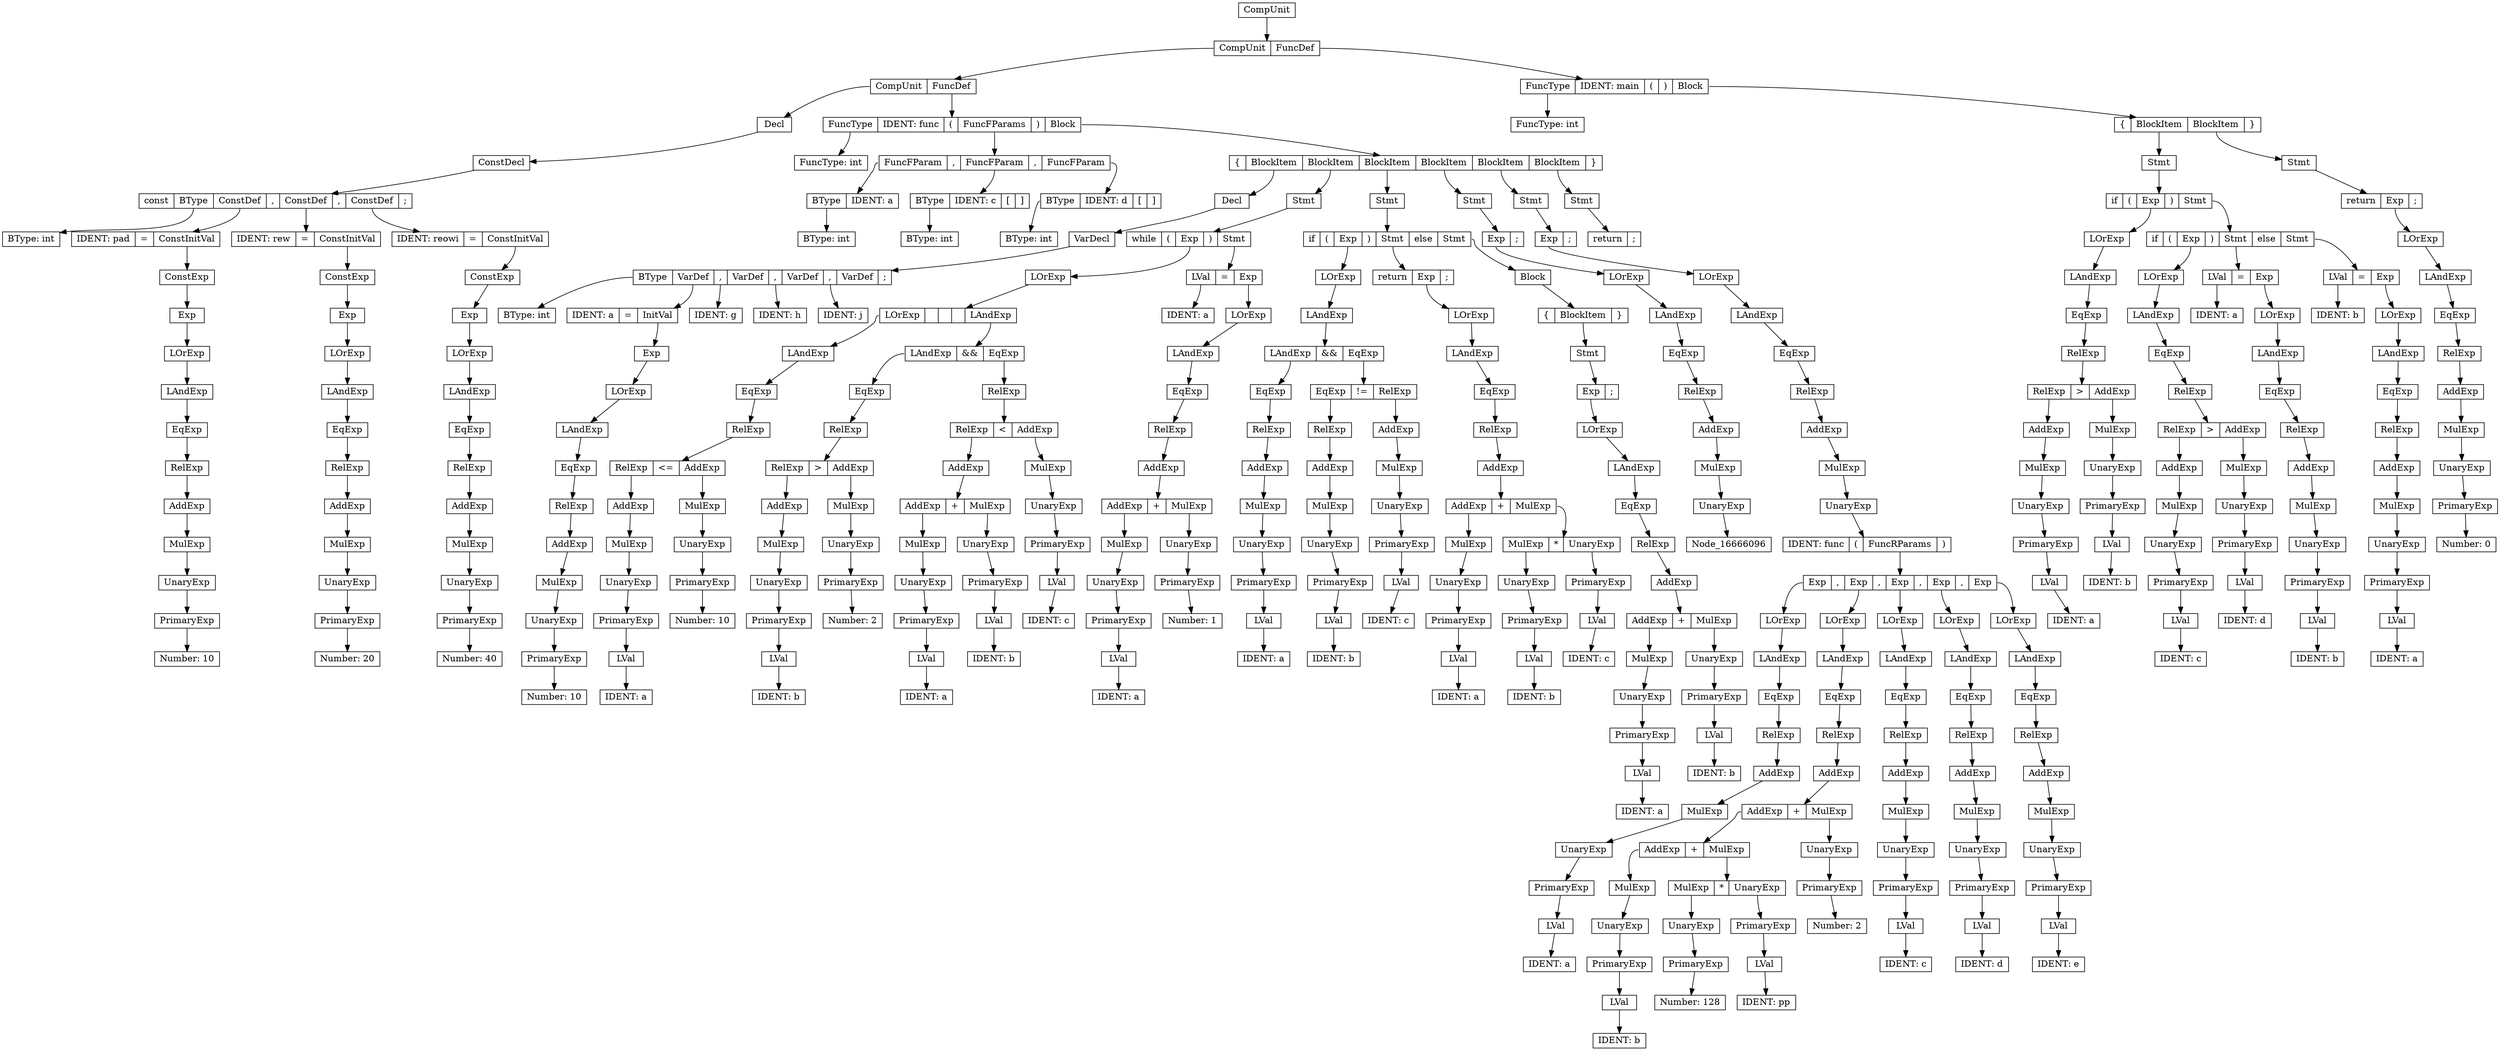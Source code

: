 digraph G {
node [shape = record,height=.1]
node0[label = "<f0> CompUnit"];
"node0":f0 ->"Node_16672992";
Node_16672992[label="<f0> CompUnit | <f1> FuncDef"];
Node_16671840[label="<f0> CompUnit | <f1> FuncDef"];
Node_16652944[label="<f0> Decl"];
Node_16653888[label="<f0> ConstDecl"];
Node_16651168[label="<f0> const | <f1> BType | <f2> ConstDef | <f3> , | <f4> ConstDef | <f5> , | <f6> ConstDef | <f7> ;"];
Node_16651120 [label="BType: int"];
"Node_16651168":f1 ->"Node_16651120";
Node_16651984[label="<f0> IDENT: pad | <f1> = | <f2> ConstInitVal"];
Node_16651920[label="<f0> ConstExp"];
Node_16651888[label="<f0> Exp"];
Node_16651856[label="<f0> LOrExp"];
Node_16651776[label="<f0> LAndExp"];
Node_16651696[label="<f0> EqExp"];
Node_16651616[label="<f0> RelExp"];
Node_16651536[label="<f0> AddExp"];
Node_16651456[label="<f0> MulExp"];
Node_16651376[label="<f0> UnaryExp"];
Node_16651264[label="<f0> PrimaryExp"];
Node_16651216[label="<f0> Number: 10"];
"Node_16651264":f0 ->"Node_16651216";
"Node_16651376":f0 ->"Node_16651264";
"Node_16651456":f0 ->"Node_16651376";
"Node_16651536":f0 ->"Node_16651456";
"Node_16651616":f0 ->"Node_16651536";
"Node_16651696":f0 ->"Node_16651616";
"Node_16651776":f0 ->"Node_16651696";
"Node_16651856":f0 ->"Node_16651776";
"Node_16651888":f0 ->"Node_16651856";
"Node_16651920":f0 ->"Node_16651888";
"Node_16651984":f2 ->"Node_16651920";
"Node_16651168":f2 ->"Node_16651984";
Node_16652864[label="<f0> IDENT: rew | <f1> = | <f2> ConstInitVal"];
Node_16652800[label="<f0> ConstExp"];
Node_16652768[label="<f0> Exp"];
Node_16652736[label="<f0> LOrExp"];
Node_16652656[label="<f0> LAndExp"];
Node_16652576[label="<f0> EqExp"];
Node_16652496[label="<f0> RelExp"];
Node_16652416[label="<f0> AddExp"];
Node_16652336[label="<f0> MulExp"];
Node_16652256[label="<f0> UnaryExp"];
Node_16652144[label="<f0> PrimaryExp"];
Node_16652096[label="<f0> Number: 20"];
"Node_16652144":f0 ->"Node_16652096";
"Node_16652256":f0 ->"Node_16652144";
"Node_16652336":f0 ->"Node_16652256";
"Node_16652416":f0 ->"Node_16652336";
"Node_16652496":f0 ->"Node_16652416";
"Node_16652576":f0 ->"Node_16652496";
"Node_16652656":f0 ->"Node_16652576";
"Node_16652736":f0 ->"Node_16652656";
"Node_16652768":f0 ->"Node_16652736";
"Node_16652800":f0 ->"Node_16652768";
"Node_16652864":f2 ->"Node_16652800";
"Node_16651168":f4 ->"Node_16652864";
Node_16653728[label="<f0> IDENT: reowi | <f1> = | <f2> ConstInitVal"];
Node_16653664[label="<f0> ConstExp"];
Node_16653632[label="<f0> Exp"];
Node_16652064[label="<f0> LOrExp"];
Node_16653552[label="<f0> LAndExp"];
Node_16653472[label="<f0> EqExp"];
Node_16653392[label="<f0> RelExp"];
Node_16653312[label="<f0> AddExp"];
Node_16653232[label="<f0> MulExp"];
Node_16653152[label="<f0> UnaryExp"];
Node_16653040[label="<f0> PrimaryExp"];
Node_16652992[label="<f0> Number: 40"];
"Node_16653040":f0 ->"Node_16652992";
"Node_16653152":f0 ->"Node_16653040";
"Node_16653232":f0 ->"Node_16653152";
"Node_16653312":f0 ->"Node_16653232";
"Node_16653392":f0 ->"Node_16653312";
"Node_16653472":f0 ->"Node_16653392";
"Node_16653552":f0 ->"Node_16653472";
"Node_16652064":f0 ->"Node_16653552";
"Node_16653632":f0 ->"Node_16652064";
"Node_16653664":f0 ->"Node_16653632";
"Node_16653728":f2 ->"Node_16653664";
"Node_16651168":f6 ->"Node_16653728";
"Node_16653888":f0 ->"Node_16651168";
"Node_16652944":f0 ->"Node_16653888";
"Node_16671840":f0 ->"Node_16652944";
Node_16666016[label="<f0> FuncType | <f1> IDENT: func | <f2> ( | <f3> FuncFParams | <f4> ) | <f5> Block"];
Node_16654048 [label="FuncType: int"];
"Node_16666016":f0 ->"Node_16654048";
Node_16654000[label="<f0> FuncFParam | <f1> , | <f2> FuncFParam | <f3> , | <f4> FuncFParam"];
Node_16654192[label="<f0> BType | <f1> IDENT: a"];
Node_16654096 [label="BType: int"];
"Node_16654192":f0 ->"Node_16654096";
"Node_16654000":f0 ->"Node_16654192";
Node_16654368[label="<f0> BType | <f1> IDENT: c | <f2> [ | <f3> ]"];
Node_16654144 [label="BType: int"];
"Node_16654368":f0 ->"Node_16654144";
"Node_16654000":f2 ->"Node_16654368";
Node_16654560[label="<f0> BType | <f1> IDENT: d | <f2> [ | <f3> ]"];
Node_16654464 [label="BType: int"];
"Node_16654560":f0 ->"Node_16654464";
"Node_16654000":f4 ->"Node_16654560";
"Node_16666016":f3 ->"Node_16654000";
Node_16657856[label="<f0> \{ | <f1> BlockItem | <f2> BlockItem | <f3> BlockItem | <f4> BlockItem | <f5> BlockItem | <f6> BlockItem | <f7> \}"];
Node_16655984[label="<f0> Decl"];
Node_16655456[label="<f0> VarDecl"];
Node_16654512[label="<f0> BType | <f1> VarDef | <f3> , | <f4> VarDef | <f5> , | <f6> VarDef | <f7> , | <f8> VarDef | <f9> ;"];
Node_16654320 [label="BType: int"];
"Node_16654512":f0 ->"Node_16654320";
Node_16655360[label="<f0> IDENT: a | <f1> = | <f2> InitVal"];
Node_16655296[label="<f0> Exp"];
Node_16654288[label="<f0> LOrExp"];
Node_16655216[label="<f0> LAndExp"];
Node_16655136[label="<f0> EqExp"];
Node_16655056[label="<f0> RelExp"];
Node_16654976[label="<f0> AddExp"];
Node_16654896[label="<f0> MulExp"];
Node_16654816[label="<f0> UnaryExp"];
Node_16654704[label="<f0> PrimaryExp"];
Node_16654656[label="<f0> Number: 10"];
"Node_16654704":f0 ->"Node_16654656";
"Node_16654816":f0 ->"Node_16654704";
"Node_16654896":f0 ->"Node_16654816";
"Node_16654976":f0 ->"Node_16654896";
"Node_16655056":f0 ->"Node_16654976";
"Node_16655136":f0 ->"Node_16655056";
"Node_16655216":f0 ->"Node_16655136";
"Node_16654288":f0 ->"Node_16655216";
"Node_16655296":f0 ->"Node_16654288";
"Node_16655360":f2 ->"Node_16655296";
"Node_16654512":f1 ->"Node_16655360";
Node_16655488[label="<f0> IDENT: g"];
"Node_16654512":f3 ->"Node_16655488";
Node_16655632[label="<f0> IDENT: h"];
"Node_16654512":f5 ->"Node_16655632";
Node_16655808[label="<f0> IDENT: j"];
"Node_16654512":f7 ->"Node_16655808";
"Node_16655456":f0 ->"Node_16654512";
"Node_16655984":f0 ->"Node_16655456";
"Node_16657856":f1 ->"Node_16655984";
Node_16661040[label="<f0> Stmt"];
Node_16660976[label="<f0> while | <f1> ( | <f2> Exp | <f3> ) | <f4> Stmt"];
Node_16659824[label="<f0> LOrExp"];
Node_16659744[label="<f0> LOrExp | <f1> || | <f2> LAndExp"];
Node_16657056[label="<f0> LAndExp"];
Node_16656976[label="<f0> EqExp"];
Node_16656896[label="<f0> RelExp"];
Node_16656816[label="<f0> RelExp | <f1> \<= | <f2> AddExp"];
Node_16656368[label="<f0> AddExp"];
Node_16656288[label="<f0> MulExp"];
Node_16656208[label="<f0> UnaryExp"];
Node_16656096[label="<f0> PrimaryExp"];
Node_16655584[label="<f0> LVal"];
Node_16655728[label="<f0> IDENT: a"];
"Node_16655584":f0 ->"Node_16655728";
"Node_16656096":f0 ->"Node_16655584";
"Node_16656208":f0 ->"Node_16656096";
"Node_16656288":f0 ->"Node_16656208";
"Node_16656368":f0 ->"Node_16656288";
"Node_16656816":f0 ->"Node_16656368";
Node_16656736[label="<f0> MulExp"];
Node_16656608[label="<f0> UnaryExp"];
Node_16656496[label="<f0> PrimaryExp"];
Node_16656448[label="<f0> Number: 10"];
"Node_16656496":f0 ->"Node_16656448";
"Node_16656608":f0 ->"Node_16656496";
"Node_16656736":f0 ->"Node_16656608";
"Node_16656816":f2 ->"Node_16656736";
"Node_16656896":f0 ->"Node_16656816";
"Node_16656976":f0 ->"Node_16656896";
"Node_16657056":f0 ->"Node_16656976";
"Node_16659744":f0 ->"Node_16657056";
Node_16659664[label="<f0> LAndExp | <f1> && | <f2> EqExp"];
Node_16658144[label="<f0> EqExp"];
Node_16658064[label="<f0> RelExp"];
Node_16657984[label="<f0> RelExp | <f1> \> | <f2> AddExp"];
Node_16657536[label="<f0> AddExp"];
Node_16657456[label="<f0> MulExp"];
Node_16657376[label="<f0> UnaryExp"];
Node_16657264[label="<f0> PrimaryExp"];
Node_16656048[label="<f0> LVal"];
Node_16657184[label="<f0> IDENT: b"];
"Node_16656048":f0 ->"Node_16657184";
"Node_16657264":f0 ->"Node_16656048";
"Node_16657376":f0 ->"Node_16657264";
"Node_16657456":f0 ->"Node_16657376";
"Node_16657536":f0 ->"Node_16657456";
"Node_16657984":f0 ->"Node_16657536";
Node_16657904[label="<f0> MulExp"];
Node_16657776[label="<f0> UnaryExp"];
Node_16657664[label="<f0> PrimaryExp"];
Node_16657616[label="<f0> Number: 2"];
"Node_16657664":f0 ->"Node_16657616";
"Node_16657776":f0 ->"Node_16657664";
"Node_16657904":f0 ->"Node_16657776";
"Node_16657984":f2 ->"Node_16657904";
"Node_16658064":f0 ->"Node_16657984";
"Node_16658144":f0 ->"Node_16658064";
"Node_16659664":f0 ->"Node_16658144";
Node_16659584[label="<f0> RelExp"];
Node_16659504[label="<f0> RelExp | <f1> \< | <f2> AddExp"];
Node_16659072[label="<f0> AddExp"];
Node_16658992[label="<f0> AddExp | <f1> + | <f2> MulExp"];
Node_16658544[label="<f0> MulExp"];
Node_16658464[label="<f0> UnaryExp"];
Node_16658352[label="<f0> PrimaryExp"];
Node_16657136[label="<f0> LVal"];
Node_16658272[label="<f0> IDENT: a"];
"Node_16657136":f0 ->"Node_16658272";
"Node_16658352":f0 ->"Node_16657136";
"Node_16658464":f0 ->"Node_16658352";
"Node_16658544":f0 ->"Node_16658464";
"Node_16658992":f0 ->"Node_16658544";
Node_16658912[label="<f0> UnaryExp"];
Node_16658800[label="<f0> PrimaryExp"];
Node_16658624[label="<f0> LVal"];
Node_16658720[label="<f0> IDENT: b"];
"Node_16658624":f0 ->"Node_16658720";
"Node_16658800":f0 ->"Node_16658624";
"Node_16658912":f0 ->"Node_16658800";
"Node_16658992":f2 ->"Node_16658912";
"Node_16659072":f0 ->"Node_16658992";
"Node_16659504":f0 ->"Node_16659072";
Node_16659424[label="<f0> MulExp"];
Node_16659344[label="<f0> UnaryExp"];
Node_16659232[label="<f0> PrimaryExp"];
Node_16658224[label="<f0> LVal"];
Node_16659152[label="<f0> IDENT: c"];
"Node_16658224":f0 ->"Node_16659152";
"Node_16659232":f0 ->"Node_16658224";
"Node_16659344":f0 ->"Node_16659232";
"Node_16659424":f0 ->"Node_16659344";
"Node_16659504":f2 ->"Node_16659424";
"Node_16659584":f0 ->"Node_16659504";
"Node_16659664":f2 ->"Node_16659584";
"Node_16659744":f2 ->"Node_16659664";
"Node_16659824":f0 ->"Node_16659744";
"Node_16660976":f2 ->"Node_16659824";
Node_16660912[label="<f0> LVal | <f1> = | <f2> Exp"];
Node_16659856[label="<f0> IDENT: a"];
"Node_16660912":f0 ->"Node_16659856";
Node_16660880[label="<f0> LOrExp"];
Node_16660800[label="<f0> LAndExp"];
Node_16660720[label="<f0> EqExp"];
Node_16660640[label="<f0> RelExp"];
Node_16660560[label="<f0> AddExp"];
Node_16660480[label="<f0> AddExp | <f1> + | <f2> MulExp"];
Node_16660208[label="<f0> MulExp"];
Node_16660128[label="<f0> UnaryExp"];
Node_16660016[label="<f0> PrimaryExp"];
Node_16656688[label="<f0> LVal"];
Node_16659936[label="<f0> IDENT: a"];
"Node_16656688":f0 ->"Node_16659936";
"Node_16660016":f0 ->"Node_16656688";
"Node_16660128":f0 ->"Node_16660016";
"Node_16660208":f0 ->"Node_16660128";
"Node_16660480":f0 ->"Node_16660208";
Node_16660400[label="<f0> UnaryExp"];
Node_16660288[label="<f0> PrimaryExp"];
Node_16658672[label="<f0> Number: 1"];
"Node_16660288":f0 ->"Node_16658672";
"Node_16660400":f0 ->"Node_16660288";
"Node_16660480":f2 ->"Node_16660400";
"Node_16660560":f0 ->"Node_16660480";
"Node_16660640":f0 ->"Node_16660560";
"Node_16660720":f0 ->"Node_16660640";
"Node_16660800":f0 ->"Node_16660720";
"Node_16660880":f0 ->"Node_16660800";
"Node_16660912":f2 ->"Node_16660880";
"Node_16660976":f4 ->"Node_16660912";
"Node_16661040":f0 ->"Node_16660976";
"Node_16657856":f2 ->"Node_16661040";
Node_16665824[label="<f0> Stmt"];
Node_16665952[label="<f0> if | <f1> ( | <f2> Exp | <f3> ) | <f4> Stmt | <f5> else | <f6> Stmt"];
Node_16656016[label="<f0> LOrExp"];
Node_16663008[label="<f0> LAndExp"];
Node_16662928[label="<f0> LAndExp | <f1> && | <f2> EqExp"];
Node_16661680[label="<f0> EqExp"];
Node_16661600[label="<f0> RelExp"];
Node_16661520[label="<f0> AddExp"];
Node_16661440[label="<f0> MulExp"];
Node_16661360[label="<f0> UnaryExp"];
Node_16661248[label="<f0> PrimaryExp"];
Node_16661072[label="<f0> LVal"];
Node_16661168[label="<f0> IDENT: a"];
"Node_16661072":f0 ->"Node_16661168";
"Node_16661248":f0 ->"Node_16661072";
"Node_16661360":f0 ->"Node_16661248";
"Node_16661440":f0 ->"Node_16661360";
"Node_16661520":f0 ->"Node_16661440";
"Node_16661600":f0 ->"Node_16661520";
"Node_16661680":f0 ->"Node_16661600";
"Node_16662928":f0 ->"Node_16661680";
Node_16662848[label="<f0> EqExp | <f1> != | <f2> RelExp"];
Node_16662288[label="<f0> RelExp"];
Node_16662208[label="<f0> AddExp"];
Node_16662128[label="<f0> MulExp"];
Node_16662048[label="<f0> UnaryExp"];
Node_16661936[label="<f0> PrimaryExp"];
Node_16661760[label="<f0> LVal"];
Node_16661856[label="<f0> IDENT: b"];
"Node_16661760":f0 ->"Node_16661856";
"Node_16661936":f0 ->"Node_16661760";
"Node_16662048":f0 ->"Node_16661936";
"Node_16662128":f0 ->"Node_16662048";
"Node_16662208":f0 ->"Node_16662128";
"Node_16662288":f0 ->"Node_16662208";
"Node_16662848":f0 ->"Node_16662288";
Node_16662768[label="<f0> AddExp"];
Node_16662688[label="<f0> MulExp"];
Node_16662608[label="<f0> UnaryExp"];
Node_16662496[label="<f0> PrimaryExp"];
Node_16662368[label="<f0> LVal"];
Node_16662416[label="<f0> IDENT: c"];
"Node_16662368":f0 ->"Node_16662416";
"Node_16662496":f0 ->"Node_16662368";
"Node_16662608":f0 ->"Node_16662496";
"Node_16662688":f0 ->"Node_16662608";
"Node_16662768":f0 ->"Node_16662688";
"Node_16662848":f2 ->"Node_16662768";
"Node_16662928":f2 ->"Node_16662848";
"Node_16663008":f0 ->"Node_16662928";
"Node_16656016":f0 ->"Node_16663008";
"Node_16665952":f2 ->"Node_16656016";
Node_16664560[label="<f0> return | <f1> Exp | <f2> ;"];
Node_16664528[label="<f0> LOrExp"];
Node_16664448[label="<f0> LAndExp"];
Node_16664368[label="<f0> EqExp"];
Node_16664288[label="<f0> RelExp"];
Node_16664208[label="<f0> AddExp"];
Node_16664128[label="<f0> AddExp | <f1> + | <f2> MulExp"];
Node_16663360[label="<f0> MulExp"];
Node_16663280[label="<f0> UnaryExp"];
Node_16663168[label="<f0> PrimaryExp"];
Node_16661120[label="<f0> LVal"];
Node_16663088[label="<f0> IDENT: a"];
"Node_16661120":f0 ->"Node_16663088";
"Node_16663168":f0 ->"Node_16661120";
"Node_16663280":f0 ->"Node_16663168";
"Node_16663360":f0 ->"Node_16663280";
"Node_16664128":f0 ->"Node_16663360";
Node_16664048[label="<f0> MulExp | <f1> * | <f2> UnaryExp"];
Node_16663728[label="<f0> UnaryExp"];
Node_16663616[label="<f0> PrimaryExp"];
Node_16663440[label="<f0> LVal"];
Node_16663536[label="<f0> IDENT: b"];
"Node_16663440":f0 ->"Node_16663536";
"Node_16663616":f0 ->"Node_16663440";
"Node_16663728":f0 ->"Node_16663616";
"Node_16664048":f0 ->"Node_16663728";
Node_16663936[label="<f0> PrimaryExp"];
Node_16663808[label="<f0> LVal"];
Node_16663856[label="<f0> IDENT: c"];
"Node_16663808":f0 ->"Node_16663856";
"Node_16663936":f0 ->"Node_16663808";
"Node_16664048":f2 ->"Node_16663936";
"Node_16664128":f2 ->"Node_16664048";
"Node_16664208":f0 ->"Node_16664128";
"Node_16664288":f0 ->"Node_16664208";
"Node_16664368":f0 ->"Node_16664288";
"Node_16664448":f0 ->"Node_16664368";
"Node_16664528":f0 ->"Node_16664448";
"Node_16664560":f1 ->"Node_16664528";
"Node_16665952":f4 ->"Node_16664560";
Node_16665888[label="<f0> Block"];
Node_16663488[label="<f0> \{ | <f1> BlockItem | <f2> \}"];
Node_16665792[label="<f0> Stmt"];
Node_16665728[label="<f0> Exp | <f1> ;"];
Node_16665696[label="<f0> LOrExp"];
Node_16665616[label="<f0> LAndExp"];
Node_16665536[label="<f0> EqExp"];
Node_16665456[label="<f0> RelExp"];
Node_16665376[label="<f0> AddExp"];
Node_16665296[label="<f0> AddExp | <f1> + | <f2> MulExp"];
Node_16664896[label="<f0> MulExp"];
Node_16664816[label="<f0> UnaryExp"];
Node_16664704[label="<f0> PrimaryExp"];
Node_16661808[label="<f0> LVal"];
Node_16664624[label="<f0> IDENT: a"];
"Node_16661808":f0 ->"Node_16664624";
"Node_16664704":f0 ->"Node_16661808";
"Node_16664816":f0 ->"Node_16664704";
"Node_16664896":f0 ->"Node_16664816";
"Node_16665296":f0 ->"Node_16664896";
Node_16665216[label="<f0> UnaryExp"];
Node_16665104[label="<f0> PrimaryExp"];
Node_16664976[label="<f0> LVal"];
Node_16665024[label="<f0> IDENT: b"];
"Node_16664976":f0 ->"Node_16665024";
"Node_16665104":f0 ->"Node_16664976";
"Node_16665216":f0 ->"Node_16665104";
"Node_16665296":f2 ->"Node_16665216";
"Node_16665376":f0 ->"Node_16665296";
"Node_16665456":f0 ->"Node_16665376";
"Node_16665536":f0 ->"Node_16665456";
"Node_16665616":f0 ->"Node_16665536";
"Node_16665696":f0 ->"Node_16665616";
"Node_16665728":f0 ->"Node_16665696";
"Node_16665792":f0 ->"Node_16665728";
"Node_16663488":f1 ->"Node_16665792";
"Node_16665888":f0 ->"Node_16663488";
"Node_16665952":f6 ->"Node_16665888";
"Node_16665824":f0 ->"Node_16665952";
"Node_16657856":f3 ->"Node_16665824";
Node_16666784[label="<f0> Stmt"];
Node_16666720[label="<f0> Exp | <f1> ;"];
Node_16666688[label="<f0> LOrExp"];
Node_16666608[label="<f0> LAndExp"];
Node_16666528[label="<f0> EqExp"];
Node_16666448[label="<f0> RelExp"];
Node_16666368[label="<f0> AddExp"];
Node_16666288[label="<f0> MulExp"];
Node_16666208[label="<f0> UnaryExp"];
"Node_16666208":f0 ->"Node_16666096";
"Node_16666288":f0 ->"Node_16666208";
"Node_16666368":f0 ->"Node_16666288";
"Node_16666448":f0 ->"Node_16666368";
"Node_16666528":f0 ->"Node_16666448";
"Node_16666608":f0 ->"Node_16666528";
"Node_16666688":f0 ->"Node_16666608";
"Node_16666720":f0 ->"Node_16666688";
"Node_16666784":f0 ->"Node_16666720";
"Node_16657856":f4 ->"Node_16666784";
Node_16672608[label="<f0> Stmt"];
Node_16672544[label="<f0> Exp | <f1> ;"];
Node_16671808[label="<f0> LOrExp"];
Node_16672464[label="<f0> LAndExp"];
Node_16672384[label="<f0> EqExp"];
Node_16672304[label="<f0> RelExp"];
Node_16672224[label="<f0> AddExp"];
Node_16672144[label="<f0> MulExp"];
Node_16670080[label="<f0> UnaryExp"];
Node_16672032[label="<f0> IDENT: func | <f1> \( | <f2> FuncRParams | <f3> \)"];
Node_16671760[label="<f0> Exp | <f1> , | <f2> Exp | <f3> , | <f4> Exp | <f5> , | <f6> Exp | <f7> , | <f8> Exp"];
Node_16667536[label="<f0> LOrExp"];
Node_16667456[label="<f0> LAndExp"];
Node_16667376[label="<f0> EqExp"];
Node_16667296[label="<f0> RelExp"];
Node_16667216[label="<f0> AddExp"];
Node_16667136[label="<f0> MulExp"];
Node_16667056[label="<f0> UnaryExp"];
Node_16666944[label="<f0> PrimaryExp"];
Node_16666816[label="<f0> LVal"];
Node_16666864[label="<f0> IDENT: a"];
"Node_16666816":f0 ->"Node_16666864";
"Node_16666944":f0 ->"Node_16666816";
"Node_16667056":f0 ->"Node_16666944";
"Node_16667136":f0 ->"Node_16667056";
"Node_16667216":f0 ->"Node_16667136";
"Node_16667296":f0 ->"Node_16667216";
"Node_16667376":f0 ->"Node_16667296";
"Node_16667456":f0 ->"Node_16667376";
"Node_16667536":f0 ->"Node_16667456";
"Node_16671760":f0 ->"Node_16667536";
Node_16669376[label="<f0> LOrExp"];
Node_16669296[label="<f0> LAndExp"];
Node_16669216[label="<f0> EqExp"];
Node_16669136[label="<f0> RelExp"];
Node_16669056[label="<f0> AddExp"];
Node_16668976[label="<f0> AddExp | <f1> + | <f2> MulExp"];
Node_16668704[label="<f0> AddExp | <f1> + | <f2> MulExp"];
Node_16667968[label="<f0> MulExp"];
Node_16667888[label="<f0> UnaryExp"];
Node_16667776[label="<f0> PrimaryExp"];
Node_16667600[label="<f0> LVal"];
Node_16667696[label="<f0> IDENT: b"];
"Node_16667600":f0 ->"Node_16667696";
"Node_16667776":f0 ->"Node_16667600";
"Node_16667888":f0 ->"Node_16667776";
"Node_16667968":f0 ->"Node_16667888";
"Node_16668704":f0 ->"Node_16667968";
Node_16668624[label="<f0> MulExp | <f1> * | <f2> UnaryExp"];
Node_16668208[label="<f0> UnaryExp"];
Node_16668096[label="<f0> PrimaryExp"];
Node_16668048[label="<f0> Number: 128"];
"Node_16668096":f0 ->"Node_16668048";
"Node_16668208":f0 ->"Node_16668096";
"Node_16668624":f0 ->"Node_16668208";
Node_16668512[label="<f0> PrimaryExp"];
Node_16668336[label="<f0> LVal"];
Node_16668432[label="<f0> IDENT: pp"];
"Node_16668336":f0 ->"Node_16668432";
"Node_16668512":f0 ->"Node_16668336";
"Node_16668624":f2 ->"Node_16668512";
"Node_16668704":f2 ->"Node_16668624";
"Node_16668976":f0 ->"Node_16668704";
Node_16668896[label="<f0> UnaryExp"];
Node_16668784[label="<f0> PrimaryExp"];
Node_16667648[label="<f0> Number: 2"];
"Node_16668784":f0 ->"Node_16667648";
"Node_16668896":f0 ->"Node_16668784";
"Node_16668976":f2 ->"Node_16668896";
"Node_16669056":f0 ->"Node_16668976";
"Node_16669136":f0 ->"Node_16669056";
"Node_16669216":f0 ->"Node_16669136";
"Node_16669296":f0 ->"Node_16669216";
"Node_16669376":f0 ->"Node_16669296";
"Node_16671760":f2 ->"Node_16669376";
Node_16667568[label="<f0> LOrExp"];
Node_16670000[label="<f0> LAndExp"];
Node_16669920[label="<f0> EqExp"];
Node_16669840[label="<f0> RelExp"];
Node_16669760[label="<f0> AddExp"];
Node_16669680[label="<f0> MulExp"];
Node_16669600[label="<f0> UnaryExp"];
Node_16669488[label="<f0> PrimaryExp"];
Node_16668288[label="<f0> LVal"];
Node_16669408[label="<f0> IDENT: c"];
"Node_16668288":f0 ->"Node_16669408";
"Node_16669488":f0 ->"Node_16668288";
"Node_16669600":f0 ->"Node_16669488";
"Node_16669680":f0 ->"Node_16669600";
"Node_16669760":f0 ->"Node_16669680";
"Node_16669840":f0 ->"Node_16669760";
"Node_16669920":f0 ->"Node_16669840";
"Node_16670000":f0 ->"Node_16669920";
"Node_16667568":f0 ->"Node_16670000";
"Node_16671760":f4 ->"Node_16667568";
Node_16670832[label="<f0> LOrExp"];
Node_16670752[label="<f0> LAndExp"];
Node_16670672[label="<f0> EqExp"];
Node_16670592[label="<f0> RelExp"];
Node_16670512[label="<f0> AddExp"];
Node_16670432[label="<f0> MulExp"];
Node_16670352[label="<f0> UnaryExp"];
Node_16670240[label="<f0> PrimaryExp"];
Node_16668384[label="<f0> LVal"];
Node_16670160[label="<f0> IDENT: d"];
"Node_16668384":f0 ->"Node_16670160";
"Node_16670240":f0 ->"Node_16668384";
"Node_16670352":f0 ->"Node_16670240";
"Node_16670432":f0 ->"Node_16670352";
"Node_16670512":f0 ->"Node_16670432";
"Node_16670592":f0 ->"Node_16670512";
"Node_16670672":f0 ->"Node_16670592";
"Node_16670752":f0 ->"Node_16670672";
"Node_16670832":f0 ->"Node_16670752";
"Node_16671760":f6 ->"Node_16670832";
Node_16671584[label="<f0> LOrExp"];
Node_16671504[label="<f0> LAndExp"];
Node_16671424[label="<f0> EqExp"];
Node_16671344[label="<f0> RelExp"];
Node_16671264[label="<f0> AddExp"];
Node_16671184[label="<f0> MulExp"];
Node_16671104[label="<f0> UnaryExp"];
Node_16670992[label="<f0> PrimaryExp"];
Node_16670864[label="<f0> LVal"];
Node_16670912[label="<f0> IDENT: e"];
"Node_16670864":f0 ->"Node_16670912";
"Node_16670992":f0 ->"Node_16670864";
"Node_16671104":f0 ->"Node_16670992";
"Node_16671184":f0 ->"Node_16671104";
"Node_16671264":f0 ->"Node_16671184";
"Node_16671344":f0 ->"Node_16671264";
"Node_16671424":f0 ->"Node_16671344";
"Node_16671504":f0 ->"Node_16671424";
"Node_16671584":f0 ->"Node_16671504";
"Node_16671760":f8 ->"Node_16671584";
"Node_16672032":f2 ->"Node_16671760";
"Node_16670080":f0 ->"Node_16672032";
"Node_16672144":f0 ->"Node_16670080";
"Node_16672224":f0 ->"Node_16672144";
"Node_16672304":f0 ->"Node_16672224";
"Node_16672384":f0 ->"Node_16672304";
"Node_16672464":f0 ->"Node_16672384";
"Node_16671808":f0 ->"Node_16672464";
"Node_16672544":f0 ->"Node_16671808";
"Node_16672608":f0 ->"Node_16672544";
"Node_16657856":f5 ->"Node_16672608";
Node_16672704[label="<f0> Stmt"];
Node_16672640[label="<f0> return | <f1> ;"];
"Node_16672704":f0 ->"Node_16672640";
"Node_16657856":f6 ->"Node_16672704";
"Node_16666016":f5 ->"Node_16657856";
"Node_16671840":f1 ->"Node_16666016";
"Node_16672992":f0 ->"Node_16671840";
Node_16678336[label="<f0> FuncType | <f1> IDENT: main | <f2> ( | <f3> ) | <f4> Block"];
Node_16673040 [label="FuncType: int"];
"Node_16678336":f0 ->"Node_16673040";
Node_16678240[label="<f0> \{ | <f1> BlockItem | <f2> BlockItem | <f3> \}"];
Node_16677360[label="<f0> Stmt"];
Node_16677296[label="<f0> if | <f1> ( | <f2> Exp | <f3> ) | <f4> Stmt"];
Node_16672736[label="<f0> LOrExp"];
Node_16674176[label="<f0> LAndExp"];
Node_16674096[label="<f0> EqExp"];
Node_16674016[label="<f0> RelExp"];
Node_16673936[label="<f0> RelExp | <f1> \> | <f2> AddExp"];
Node_16673456[label="<f0> AddExp"];
Node_16673376[label="<f0> MulExp"];
Node_16673296[label="<f0> UnaryExp"];
Node_16673184[label="<f0> PrimaryExp"];
Node_16673088[label="<f0> LVal"];
Node_16653808[label="<f0> IDENT: a"];
"Node_16673088":f0 ->"Node_16653808";
"Node_16673184":f0 ->"Node_16673088";
"Node_16673296":f0 ->"Node_16673184";
"Node_16673376":f0 ->"Node_16673296";
"Node_16673456":f0 ->"Node_16673376";
"Node_16673936":f0 ->"Node_16673456";
Node_16673856[label="<f0> MulExp"];
Node_16673776[label="<f0> UnaryExp"];
Node_16673664[label="<f0> PrimaryExp"];
Node_16673536[label="<f0> LVal"];
Node_16673584[label="<f0> IDENT: b"];
"Node_16673536":f0 ->"Node_16673584";
"Node_16673664":f0 ->"Node_16673536";
"Node_16673776":f0 ->"Node_16673664";
"Node_16673856":f0 ->"Node_16673776";
"Node_16673936":f2 ->"Node_16673856";
"Node_16674016":f0 ->"Node_16673936";
"Node_16674096":f0 ->"Node_16674016";
"Node_16674176":f0 ->"Node_16674096";
"Node_16672736":f0 ->"Node_16674176";
"Node_16677296":f2 ->"Node_16672736";
Node_16677232[label="<f0> if | <f1> ( | <f2> Exp | <f3> ) | <f4> Stmt | <f5> else | <f6> Stmt"];
Node_16675456[label="<f0> LOrExp"];
Node_16675376[label="<f0> LAndExp"];
Node_16675296[label="<f0> EqExp"];
Node_16675216[label="<f0> RelExp"];
Node_16675136[label="<f0> RelExp | <f1> \> | <f2> AddExp"];
Node_16674656[label="<f0> AddExp"];
Node_16674576[label="<f0> MulExp"];
Node_16674496[label="<f0> UnaryExp"];
Node_16674384[label="<f0> PrimaryExp"];
Node_16673136[label="<f0> LVal"];
Node_16674304[label="<f0> IDENT: c"];
"Node_16673136":f0 ->"Node_16674304";
"Node_16674384":f0 ->"Node_16673136";
"Node_16674496":f0 ->"Node_16674384";
"Node_16674576":f0 ->"Node_16674496";
"Node_16674656":f0 ->"Node_16674576";
"Node_16675136":f0 ->"Node_16674656";
Node_16675056[label="<f0> MulExp"];
Node_16674976[label="<f0> UnaryExp"];
Node_16674864[label="<f0> PrimaryExp"];
Node_16674736[label="<f0> LVal"];
Node_16674784[label="<f0> IDENT: d"];
"Node_16674736":f0 ->"Node_16674784";
"Node_16674864":f0 ->"Node_16674736";
"Node_16674976":f0 ->"Node_16674864";
"Node_16675056":f0 ->"Node_16674976";
"Node_16675136":f2 ->"Node_16675056";
"Node_16675216":f0 ->"Node_16675136";
"Node_16675296":f0 ->"Node_16675216";
"Node_16675376":f0 ->"Node_16675296";
"Node_16675456":f0 ->"Node_16675376";
"Node_16677232":f2 ->"Node_16675456";
Node_16676272[label="<f0> LVal | <f1> = | <f2> Exp"];
Node_16675488[label="<f0> IDENT: a"];
"Node_16676272":f0 ->"Node_16675488";
Node_16676240[label="<f0> LOrExp"];
Node_16676160[label="<f0> LAndExp"];
Node_16676080[label="<f0> EqExp"];
Node_16676000[label="<f0> RelExp"];
Node_16675920[label="<f0> AddExp"];
Node_16675840[label="<f0> MulExp"];
Node_16675760[label="<f0> UnaryExp"];
Node_16675648[label="<f0> PrimaryExp"];
Node_16674256[label="<f0> LVal"];
Node_16675568[label="<f0> IDENT: b"];
"Node_16674256":f0 ->"Node_16675568";
"Node_16675648":f0 ->"Node_16674256";
"Node_16675760":f0 ->"Node_16675648";
"Node_16675840":f0 ->"Node_16675760";
"Node_16675920":f0 ->"Node_16675840";
"Node_16676000":f0 ->"Node_16675920";
"Node_16676080":f0 ->"Node_16676000";
"Node_16676160":f0 ->"Node_16676080";
"Node_16676240":f0 ->"Node_16676160";
"Node_16676272":f2 ->"Node_16676240";
"Node_16677232":f4 ->"Node_16676272";
Node_16677168[label="<f0> LVal | <f1> = | <f2> Exp"];
Node_16676384[label="<f0> IDENT: b"];
"Node_16677168":f0 ->"Node_16676384";
Node_16677136[label="<f0> LOrExp"];
Node_16677056[label="<f0> LAndExp"];
Node_16676976[label="<f0> EqExp"];
Node_16676896[label="<f0> RelExp"];
Node_16676816[label="<f0> AddExp"];
Node_16676736[label="<f0> MulExp"];
Node_16676656[label="<f0> UnaryExp"];
Node_16676544[label="<f0> PrimaryExp"];
Node_16676336[label="<f0> LVal"];
Node_16676464[label="<f0> IDENT: a"];
"Node_16676336":f0 ->"Node_16676464";
"Node_16676544":f0 ->"Node_16676336";
"Node_16676656":f0 ->"Node_16676544";
"Node_16676736":f0 ->"Node_16676656";
"Node_16676816":f0 ->"Node_16676736";
"Node_16676896":f0 ->"Node_16676816";
"Node_16676976":f0 ->"Node_16676896";
"Node_16677056":f0 ->"Node_16676976";
"Node_16677136":f0 ->"Node_16677056";
"Node_16677168":f2 ->"Node_16677136";
"Node_16677232":f6 ->"Node_16677168";
"Node_16677296":f4 ->"Node_16677232";
"Node_16677360":f0 ->"Node_16677296";
"Node_16678240":f1 ->"Node_16677360";
Node_16678160[label="<f0> Stmt"];
Node_16678096[label="<f0> return | <f1> Exp | <f2> ;"];
Node_16678064[label="<f0> LOrExp"];
Node_16677984[label="<f0> LAndExp"];
Node_16677904[label="<f0> EqExp"];
Node_16677824[label="<f0> RelExp"];
Node_16677744[label="<f0> AddExp"];
Node_16677664[label="<f0> MulExp"];
Node_16677584[label="<f0> UnaryExp"];
Node_16677472[label="<f0> PrimaryExp"];
Node_16677424[label="<f0> Number: 0"];
"Node_16677472":f0 ->"Node_16677424";
"Node_16677584":f0 ->"Node_16677472";
"Node_16677664":f0 ->"Node_16677584";
"Node_16677744":f0 ->"Node_16677664";
"Node_16677824":f0 ->"Node_16677744";
"Node_16677904":f0 ->"Node_16677824";
"Node_16677984":f0 ->"Node_16677904";
"Node_16678064":f0 ->"Node_16677984";
"Node_16678096":f1 ->"Node_16678064";
"Node_16678160":f0 ->"Node_16678096";
"Node_16678240":f2 ->"Node_16678160";
"Node_16678336":f4 ->"Node_16678240";
"Node_16672992":f1 ->"Node_16678336";
}
